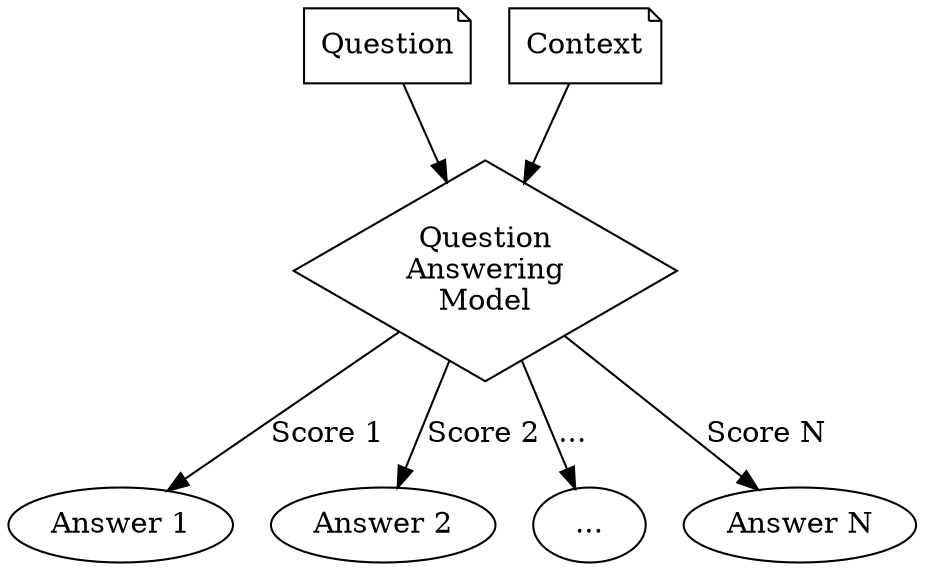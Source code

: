 digraph {

    question [label = "Question", shape = "note"];
    context [label = "Context", shape = "note"];
    qa [label = "Question\nAnswering\nModel", shape = "diamond"];
    
    question -> qa;
    context -> qa;
    
    answer_1 [label = "Answer 1", shape = "ellipse"];
    answer_2 [label = "Answer 2", shape = "ellipse"];
    answer_e [label = "...", shape = "ellipse"];
    answer_n [label = "Answer N", shape = "ellipse"];

    qa -> answer_1 [label = "Score 1"];
    qa -> answer_2 [label = "Score 2"];
    qa -> answer_e [label = "..."];
    qa -> answer_n [label = "Score N"];
}
